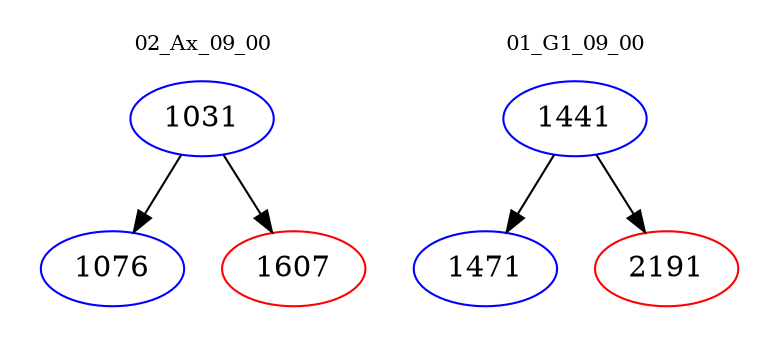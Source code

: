 digraph{
subgraph cluster_0 {
color = white
label = "02_Ax_09_00";
fontsize=10;
T0_1031 [label="1031", color="blue"]
T0_1031 -> T0_1076 [color="black"]
T0_1076 [label="1076", color="blue"]
T0_1031 -> T0_1607 [color="black"]
T0_1607 [label="1607", color="red"]
}
subgraph cluster_1 {
color = white
label = "01_G1_09_00";
fontsize=10;
T1_1441 [label="1441", color="blue"]
T1_1441 -> T1_1471 [color="black"]
T1_1471 [label="1471", color="blue"]
T1_1441 -> T1_2191 [color="black"]
T1_2191 [label="2191", color="red"]
}
}
